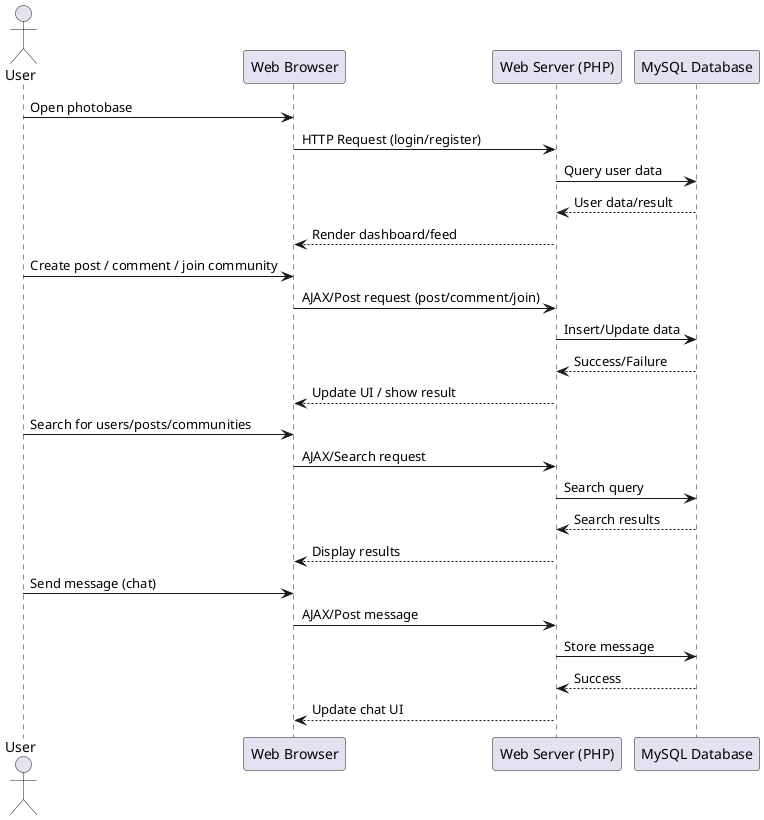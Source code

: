 @startuml
actor User

User -> "Web Browser" : Open photobase
"Web Browser" -> "Web Server (PHP)" : HTTP Request (login/register)
"Web Server (PHP)" -> "MySQL Database" : Query user data
"MySQL Database" --> "Web Server (PHP)" : User data/result
"Web Server (PHP)" --> "Web Browser" : Render dashboard/feed

User -> "Web Browser" : Create post / comment / join community
"Web Browser" -> "Web Server (PHP)" : AJAX/Post request (post/comment/join)
"Web Server (PHP)" -> "MySQL Database" : Insert/Update data
"MySQL Database" --> "Web Server (PHP)" : Success/Failure
"Web Server (PHP)" --> "Web Browser" : Update UI / show result

User -> "Web Browser" : Search for users/posts/communities
"Web Browser" -> "Web Server (PHP)" : AJAX/Search request
"Web Server (PHP)" -> "MySQL Database" : Search query
"MySQL Database" --> "Web Server (PHP)" : Search results
"Web Server (PHP)" --> "Web Browser" : Display results

User -> "Web Browser" : Send message (chat)
"Web Browser" -> "Web Server (PHP)" : AJAX/Post message
"Web Server (PHP)" -> "MySQL Database" : Store message
"MySQL Database" --> "Web Server (PHP)" : Success
"Web Server (PHP)" --> "Web Browser" : Update chat UI

@enduml
